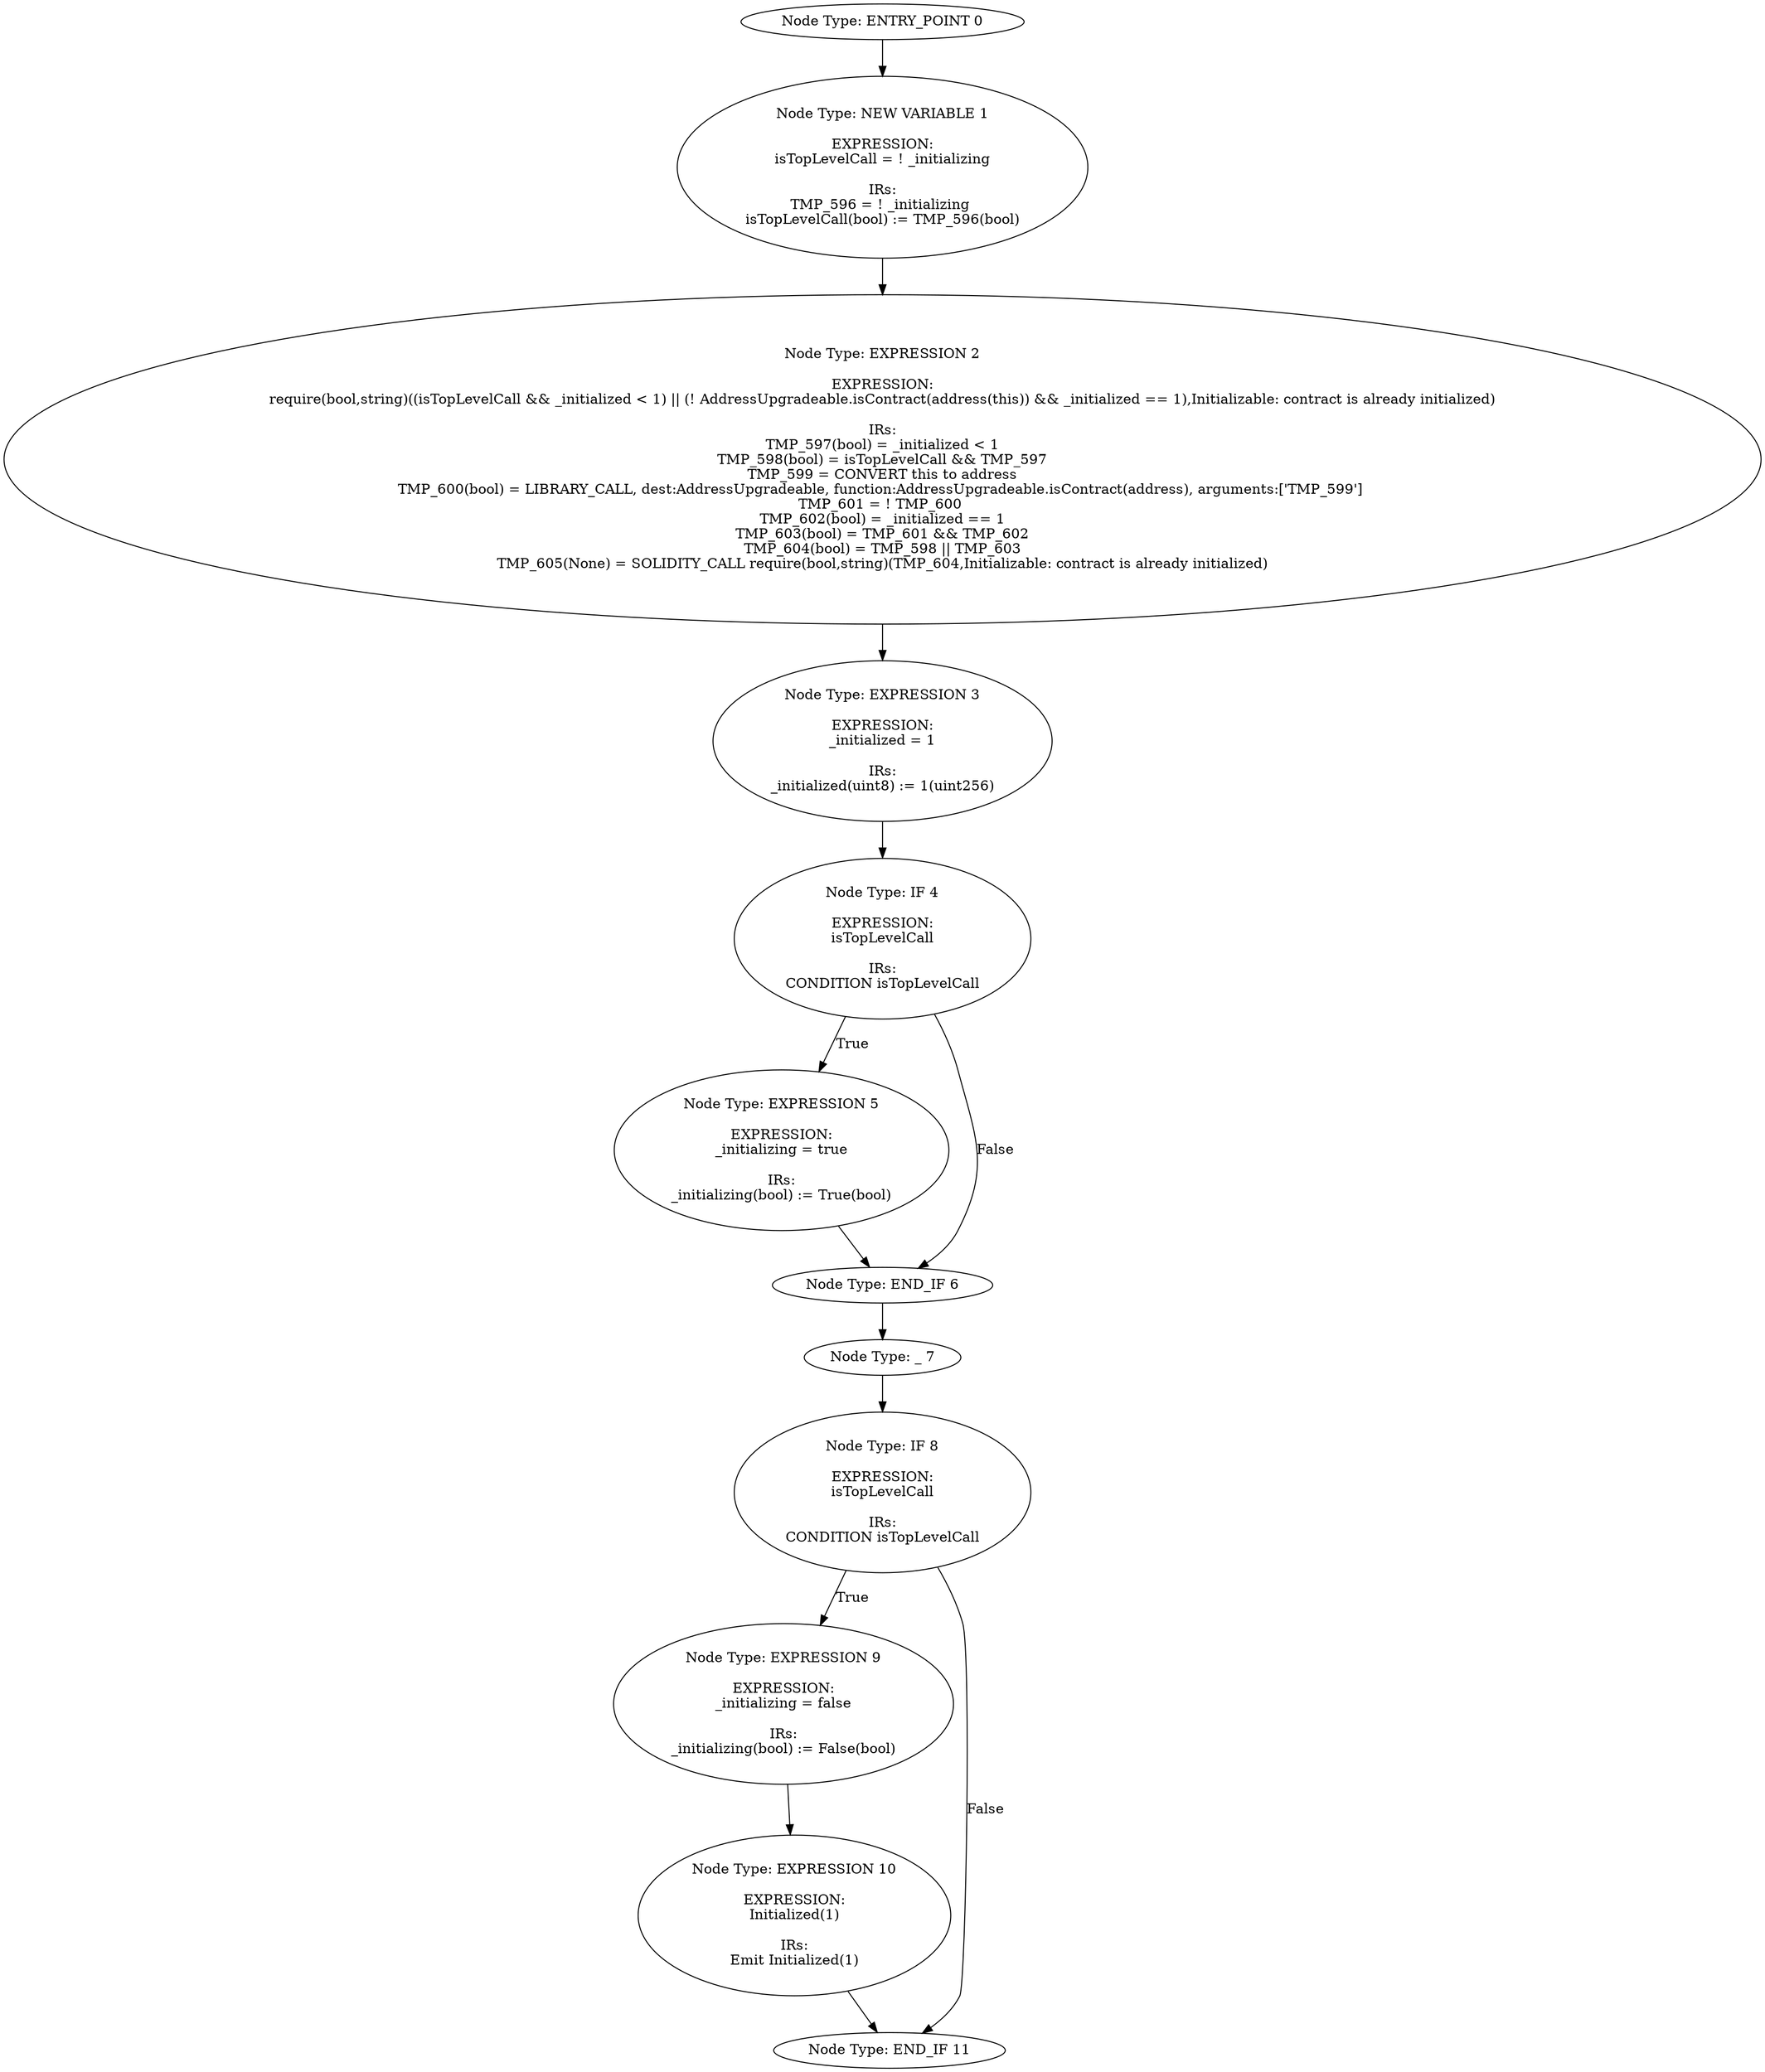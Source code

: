 digraph{
0[label="Node Type: ENTRY_POINT 0
"];
0->1;
1[label="Node Type: NEW VARIABLE 1

EXPRESSION:
isTopLevelCall = ! _initializing

IRs:
TMP_596 = ! _initializing 
isTopLevelCall(bool) := TMP_596(bool)"];
1->2;
2[label="Node Type: EXPRESSION 2

EXPRESSION:
require(bool,string)((isTopLevelCall && _initialized < 1) || (! AddressUpgradeable.isContract(address(this)) && _initialized == 1),Initializable: contract is already initialized)

IRs:
TMP_597(bool) = _initialized < 1
TMP_598(bool) = isTopLevelCall && TMP_597
TMP_599 = CONVERT this to address
TMP_600(bool) = LIBRARY_CALL, dest:AddressUpgradeable, function:AddressUpgradeable.isContract(address), arguments:['TMP_599'] 
TMP_601 = ! TMP_600 
TMP_602(bool) = _initialized == 1
TMP_603(bool) = TMP_601 && TMP_602
TMP_604(bool) = TMP_598 || TMP_603
TMP_605(None) = SOLIDITY_CALL require(bool,string)(TMP_604,Initializable: contract is already initialized)"];
2->3;
3[label="Node Type: EXPRESSION 3

EXPRESSION:
_initialized = 1

IRs:
_initialized(uint8) := 1(uint256)"];
3->4;
4[label="Node Type: IF 4

EXPRESSION:
isTopLevelCall

IRs:
CONDITION isTopLevelCall"];
4->5[label="True"];
4->6[label="False"];
5[label="Node Type: EXPRESSION 5

EXPRESSION:
_initializing = true

IRs:
_initializing(bool) := True(bool)"];
5->6;
6[label="Node Type: END_IF 6
"];
6->7;
7[label="Node Type: _ 7
"];
7->8;
8[label="Node Type: IF 8

EXPRESSION:
isTopLevelCall

IRs:
CONDITION isTopLevelCall"];
8->9[label="True"];
8->11[label="False"];
9[label="Node Type: EXPRESSION 9

EXPRESSION:
_initializing = false

IRs:
_initializing(bool) := False(bool)"];
9->10;
10[label="Node Type: EXPRESSION 10

EXPRESSION:
Initialized(1)

IRs:
Emit Initialized(1)"];
10->11;
11[label="Node Type: END_IF 11
"];
}
